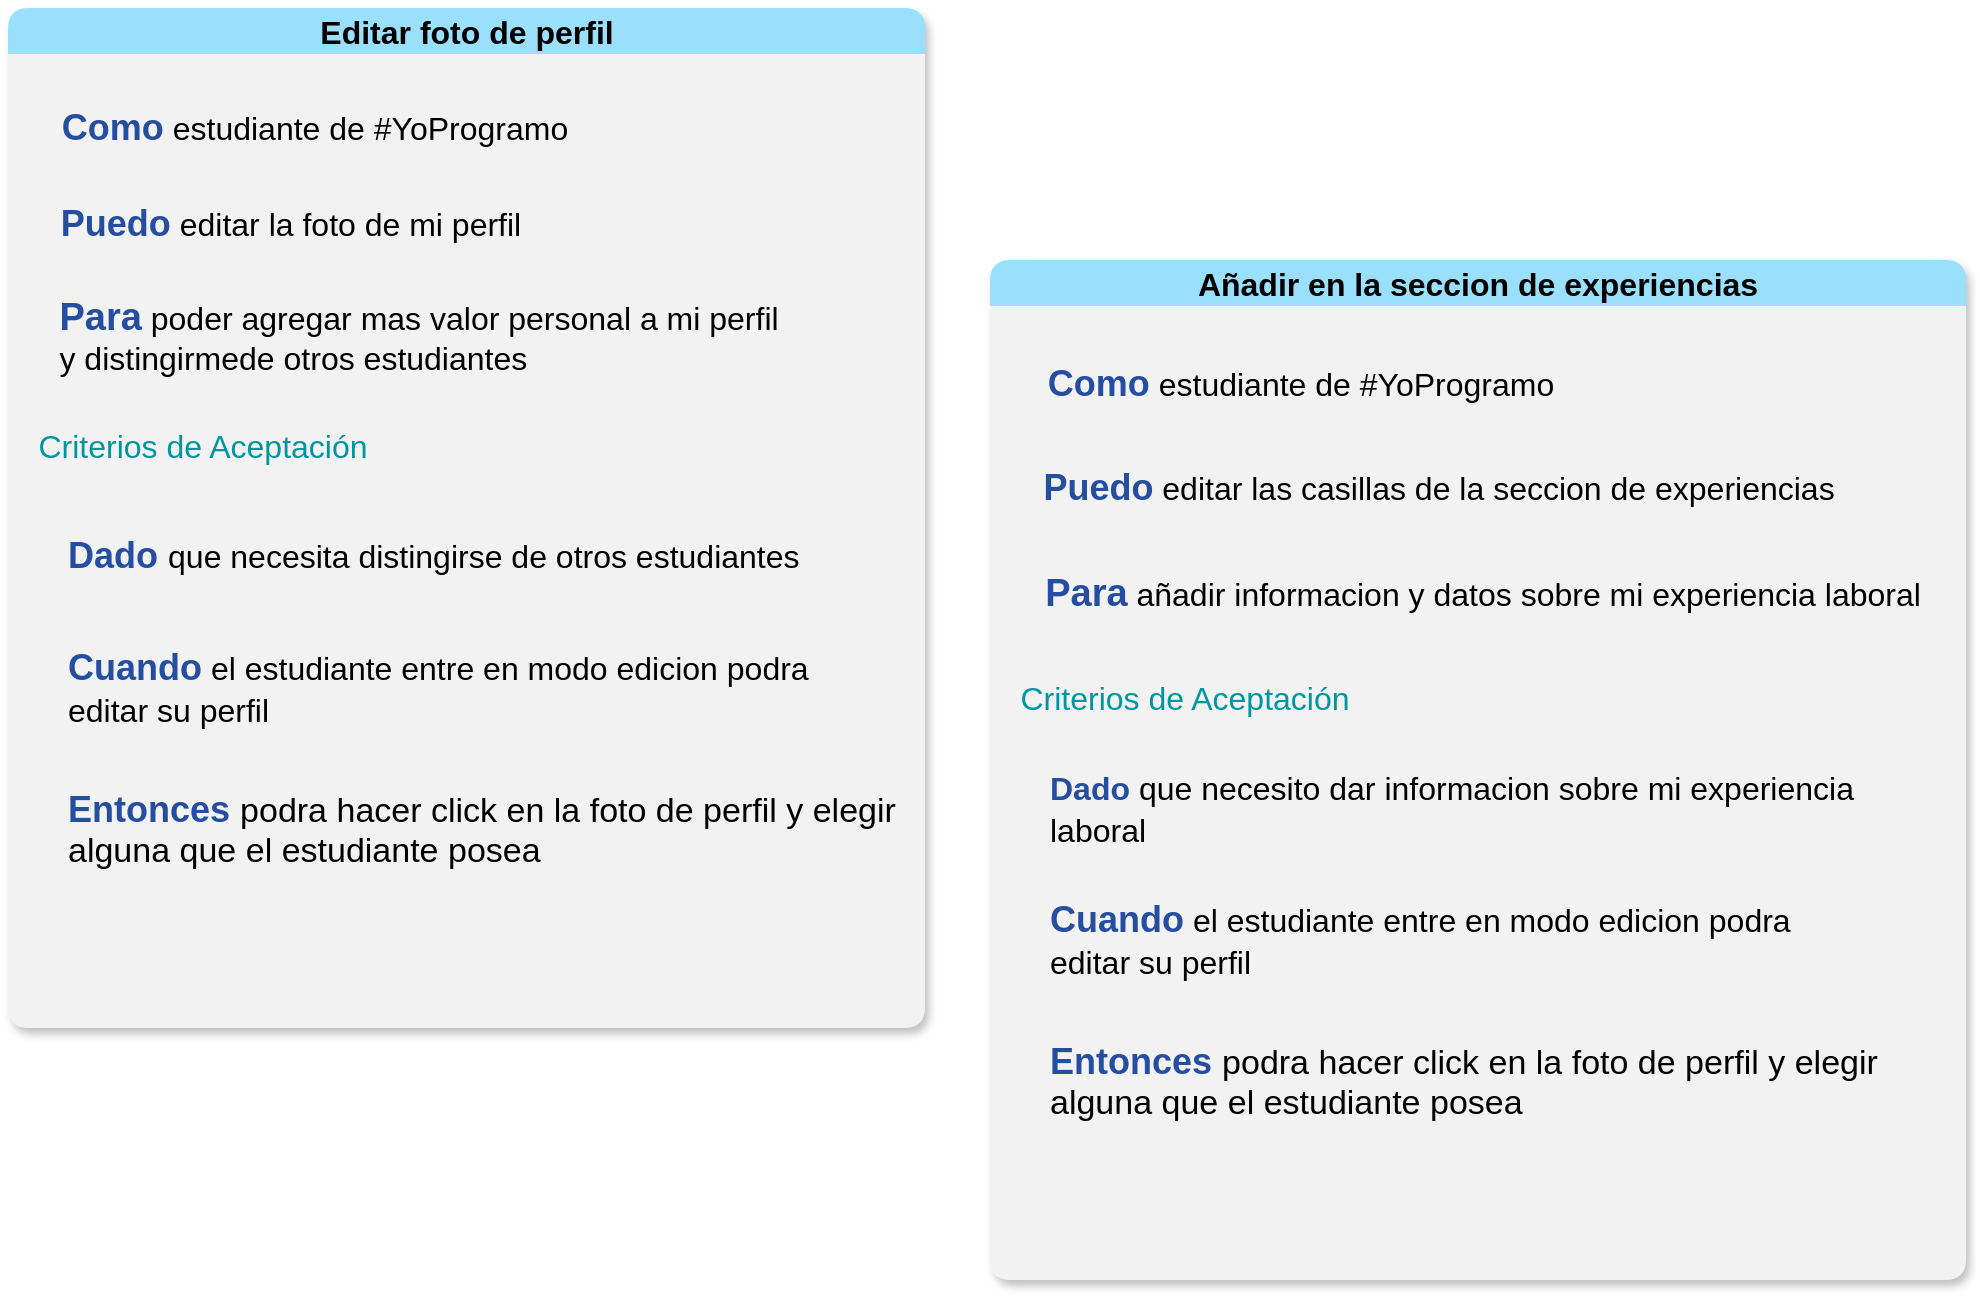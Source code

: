 <mxfile version="20.8.3" type="github">
  <diagram id="VT3ukQr_QPmnwt55tYps" name="Página-1">
    <mxGraphModel dx="1859" dy="1500" grid="0" gridSize="10" guides="1" tooltips="1" connect="1" arrows="1" fold="1" page="0" pageScale="1" pageWidth="827" pageHeight="1169" math="0" shadow="0">
      <root>
        <mxCell id="0" />
        <mxCell id="1" parent="0" />
        <mxCell id="O-t6rVWiQCJ-l5KhlSIw-2" value="Editar foto de perfil" style="swimlane;whiteSpace=wrap;html=1;fontSize=16;fillColor=#9ADFFC;strokeColor=none;gradientColor=none;swimlaneFillColor=#F2F2F2;rounded=1;shadow=1;" vertex="1" parent="1">
          <mxGeometry x="-430" y="-570" width="458.5" height="510" as="geometry" />
        </mxCell>
        <mxCell id="O-t6rVWiQCJ-l5KhlSIw-5" value="&lt;font style=&quot;vertical-align: inherit;&quot;&gt;&lt;font style=&quot;vertical-align: inherit;&quot;&gt;&lt;font style=&quot;vertical-align: inherit;&quot;&gt;&lt;font style=&quot;vertical-align: inherit;&quot;&gt;&lt;font style=&quot;vertical-align: inherit;&quot;&gt;&lt;font style=&quot;vertical-align: inherit;&quot;&gt;&lt;font style=&quot;vertical-align: inherit;&quot;&gt;&lt;font style=&quot;vertical-align: inherit;&quot;&gt;&lt;font style=&quot;vertical-align: inherit;&quot;&gt;&lt;font style=&quot;vertical-align: inherit;&quot;&gt;&lt;font style=&quot;vertical-align: inherit;&quot;&gt;&lt;font style=&quot;vertical-align: inherit;&quot;&gt;&lt;font style=&quot;vertical-align: inherit;&quot;&gt;&lt;font style=&quot;vertical-align: inherit;&quot;&gt;&lt;font style=&quot;vertical-align: inherit;&quot;&gt;&lt;font style=&quot;vertical-align: inherit;&quot;&gt;&lt;font style=&quot;vertical-align: inherit;&quot;&gt;&lt;font style=&quot;vertical-align: inherit;&quot;&gt;&lt;font style=&quot;vertical-align: inherit;&quot;&gt;&lt;font style=&quot;vertical-align: inherit;&quot;&gt;&lt;font color=&quot;#254ea1&quot;&gt;&lt;b&gt;&lt;font style=&quot;font-size: 18px;&quot;&gt;Como&lt;/font&gt;&lt;/b&gt; &lt;/font&gt;estudiante de #YoProgramo&lt;/font&gt;&lt;/font&gt;&lt;/font&gt;&lt;/font&gt;&lt;/font&gt;&lt;/font&gt;&lt;/font&gt;&lt;/font&gt;&lt;/font&gt;&lt;/font&gt;&lt;/font&gt;&lt;/font&gt;&lt;/font&gt;&lt;/font&gt;&lt;/font&gt;&lt;/font&gt;&lt;/font&gt;&lt;/font&gt;&lt;br&gt;&lt;/font&gt;&lt;/font&gt;" style="text;html=1;align=center;verticalAlign=middle;resizable=0;points=[];autosize=1;strokeColor=none;fillColor=none;fontSize=16;" vertex="1" parent="O-t6rVWiQCJ-l5KhlSIw-2">
          <mxGeometry x="15" y="42.5" width="275" height="34" as="geometry" />
        </mxCell>
        <mxCell id="O-t6rVWiQCJ-l5KhlSIw-6" value="&lt;font style=&quot;vertical-align: inherit;&quot;&gt;&lt;font style=&quot;vertical-align: inherit;&quot;&gt;&lt;font style=&quot;vertical-align: inherit;&quot;&gt;&lt;font style=&quot;vertical-align: inherit;&quot;&gt;&lt;font style=&quot;vertical-align: inherit;&quot;&gt;&lt;font style=&quot;vertical-align: inherit;&quot;&gt;&lt;font style=&quot;vertical-align: inherit;&quot;&gt;&lt;font style=&quot;vertical-align: inherit;&quot;&gt;&lt;b&gt;&lt;font color=&quot;#254ea1&quot; style=&quot;font-size: 18px;&quot;&gt;Puedo&lt;/font&gt;&lt;/b&gt; editar la foto de&amp;nbsp;&lt;/font&gt;&lt;/font&gt;&lt;font style=&quot;vertical-align: inherit;&quot;&gt;&lt;font style=&quot;vertical-align: inherit;&quot;&gt;mi perfil&lt;/font&gt;&lt;/font&gt;&lt;br&gt;&lt;/font&gt;&lt;/font&gt;&lt;/font&gt;&lt;/font&gt;&lt;/font&gt;&lt;/font&gt;" style="text;html=1;align=center;verticalAlign=middle;resizable=0;points=[];autosize=1;strokeColor=none;fillColor=none;fontSize=16;" vertex="1" parent="O-t6rVWiQCJ-l5KhlSIw-2">
          <mxGeometry x="15" y="91" width="251" height="34" as="geometry" />
        </mxCell>
        <mxCell id="O-t6rVWiQCJ-l5KhlSIw-7" value="&lt;font style=&quot;vertical-align: inherit;&quot;&gt;&lt;font style=&quot;vertical-align: inherit;&quot;&gt;&lt;font style=&quot;vertical-align: inherit;&quot;&gt;&lt;font style=&quot;vertical-align: inherit;&quot;&gt;&lt;b&gt;&lt;font color=&quot;#254ea1&quot; style=&quot;font-size: 19px;&quot;&gt;Para&lt;/font&gt;&lt;/b&gt; poder agregar mas valor&amp;nbsp;&lt;/font&gt;&lt;/font&gt;&lt;font style=&quot;vertical-align: inherit;&quot;&gt;&lt;font style=&quot;vertical-align: inherit;&quot;&gt;personal a mi perfil &lt;br&gt;&lt;div style=&quot;text-align: left;&quot;&gt;&lt;font style=&quot;background-color: initial; vertical-align: inherit;&quot;&gt;&lt;font style=&quot;vertical-align: inherit;&quot;&gt;y distingirme&lt;/font&gt;&lt;/font&gt;&lt;span style=&quot;background-color: initial;&quot;&gt;de otros estudiantes&lt;/span&gt;&lt;/div&gt;&lt;/font&gt;&lt;/font&gt;&lt;/font&gt;&lt;/font&gt;" style="text;html=1;align=center;verticalAlign=middle;resizable=0;points=[];autosize=1;strokeColor=none;fillColor=none;fontSize=16;" vertex="1" parent="O-t6rVWiQCJ-l5KhlSIw-2">
          <mxGeometry x="15" y="136.5" width="380" height="54" as="geometry" />
        </mxCell>
        <mxCell id="O-t6rVWiQCJ-l5KhlSIw-9" value="&lt;font style=&quot;vertical-align: inherit;&quot;&gt;&lt;font style=&quot;vertical-align: inherit;&quot;&gt;&lt;font style=&quot;vertical-align: inherit;&quot;&gt;&lt;font color=&quot;#0096a1&quot; style=&quot;vertical-align: inherit;&quot;&gt;Criterios de Aceptación&lt;/font&gt;&lt;/font&gt;&lt;/font&gt;&lt;/font&gt;" style="text;html=1;align=center;verticalAlign=middle;resizable=0;points=[];autosize=1;strokeColor=none;fillColor=none;fontSize=16;" vertex="1" parent="O-t6rVWiQCJ-l5KhlSIw-2">
          <mxGeometry x="6" y="203.5" width="182" height="31" as="geometry" />
        </mxCell>
        <mxCell id="O-t6rVWiQCJ-l5KhlSIw-10" value="&lt;font style=&quot;vertical-align: inherit;&quot;&gt;&lt;font style=&quot;vertical-align: inherit;&quot;&gt;&lt;font style=&quot;vertical-align: inherit;&quot;&gt;&lt;font style=&quot;vertical-align: inherit;&quot;&gt;&lt;font style=&quot;vertical-align: inherit;&quot;&gt;&lt;font style=&quot;vertical-align: inherit;&quot;&gt;&lt;font style=&quot;vertical-align: inherit;&quot;&gt;&lt;font style=&quot;vertical-align: inherit;&quot;&gt;&lt;font style=&quot;font-size: 18px;&quot; color=&quot;#254ea1&quot;&gt;&lt;b&gt;Dado &lt;/b&gt;&lt;/font&gt;que necesita distingirse de otros estudiantes&lt;/font&gt;&lt;/font&gt;&lt;/font&gt;&lt;/font&gt;&lt;/font&gt;&lt;/font&gt;&lt;/font&gt;&lt;/font&gt;" style="text;html=1;align=left;verticalAlign=middle;resizable=0;points=[];autosize=1;strokeColor=none;fillColor=none;fontSize=16;" vertex="1" parent="O-t6rVWiQCJ-l5KhlSIw-2">
          <mxGeometry x="27.5" y="256.5" width="388" height="35" as="geometry" />
        </mxCell>
        <mxCell id="O-t6rVWiQCJ-l5KhlSIw-11" value="&lt;font style=&quot;vertical-align: inherit;&quot;&gt;&lt;font style=&quot;vertical-align: inherit;&quot;&gt;&lt;font style=&quot;vertical-align: inherit;&quot;&gt;&lt;font style=&quot;vertical-align: inherit;&quot;&gt;&lt;font style=&quot;vertical-align: inherit;&quot;&gt;&lt;font style=&quot;vertical-align: inherit;&quot;&gt;&lt;font style=&quot;vertical-align: inherit;&quot;&gt;&lt;font style=&quot;vertical-align: inherit;&quot;&gt;&lt;font style=&quot;font-size: 18px;&quot; color=&quot;#254ea1&quot;&gt;&lt;b style=&quot;&quot;&gt;Cuando&lt;/b&gt;&lt;/font&gt; el estudiante entre en modo edicion podra &lt;br&gt;editar su perfil&lt;/font&gt;&lt;/font&gt;&lt;/font&gt;&lt;/font&gt;&lt;/font&gt;&lt;/font&gt;&lt;/font&gt;&lt;/font&gt;" style="text;html=1;align=left;verticalAlign=middle;resizable=0;points=[];autosize=1;strokeColor=none;fillColor=none;fontSize=16;" vertex="1" parent="O-t6rVWiQCJ-l5KhlSIw-2">
          <mxGeometry x="27.5" y="312.5" width="393" height="54" as="geometry" />
        </mxCell>
        <mxCell id="O-t6rVWiQCJ-l5KhlSIw-12" value="&lt;font style=&quot;vertical-align: inherit;&quot;&gt;&lt;font style=&quot;vertical-align: inherit;&quot;&gt;&lt;font style=&quot;vertical-align: inherit;&quot;&gt;&lt;font style=&quot;vertical-align: inherit;&quot;&gt;&lt;font color=&quot;#254ea1&quot; style=&quot;font-size: 18px;&quot;&gt;&lt;b&gt;Entonces &lt;/b&gt;&lt;/font&gt;&lt;span style=&quot;font-size: 17px;&quot;&gt;podra hacer click en la foto de perfil y elegir &lt;/span&gt;&lt;br&gt;&lt;span style=&quot;font-size: 17px;&quot;&gt;alguna que el estudiante posea&amp;nbsp;&lt;/span&gt;&lt;/font&gt;&lt;/font&gt;&lt;/font&gt;&lt;/font&gt;" style="text;html=1;align=left;verticalAlign=middle;resizable=0;points=[];autosize=1;strokeColor=none;fillColor=none;fontSize=16;" vertex="1" parent="O-t6rVWiQCJ-l5KhlSIw-2">
          <mxGeometry x="27.5" y="382.5" width="437" height="56" as="geometry" />
        </mxCell>
        <mxCell id="O-t6rVWiQCJ-l5KhlSIw-31" value="Añadir en la seccion de experiencias" style="swimlane;whiteSpace=wrap;html=1;fontSize=16;fillColor=#9ADFFC;strokeColor=none;gradientColor=none;swimlaneFillColor=#F2F2F2;rounded=1;shadow=1;" vertex="1" parent="1">
          <mxGeometry x="61" y="-444" width="488" height="510" as="geometry" />
        </mxCell>
        <mxCell id="O-t6rVWiQCJ-l5KhlSIw-32" value="&lt;font style=&quot;vertical-align: inherit;&quot;&gt;&lt;font style=&quot;vertical-align: inherit;&quot;&gt;&lt;font style=&quot;vertical-align: inherit;&quot;&gt;&lt;font style=&quot;vertical-align: inherit;&quot;&gt;&lt;font style=&quot;vertical-align: inherit;&quot;&gt;&lt;font style=&quot;vertical-align: inherit;&quot;&gt;&lt;font style=&quot;vertical-align: inherit;&quot;&gt;&lt;font style=&quot;vertical-align: inherit;&quot;&gt;&lt;font style=&quot;vertical-align: inherit;&quot;&gt;&lt;font style=&quot;vertical-align: inherit;&quot;&gt;&lt;font style=&quot;vertical-align: inherit;&quot;&gt;&lt;font style=&quot;vertical-align: inherit;&quot;&gt;&lt;font style=&quot;vertical-align: inherit;&quot;&gt;&lt;font style=&quot;vertical-align: inherit;&quot;&gt;&lt;font style=&quot;vertical-align: inherit;&quot;&gt;&lt;font style=&quot;vertical-align: inherit;&quot;&gt;&lt;font style=&quot;vertical-align: inherit;&quot;&gt;&lt;font style=&quot;vertical-align: inherit;&quot;&gt;&lt;font style=&quot;vertical-align: inherit;&quot;&gt;&lt;font style=&quot;vertical-align: inherit;&quot;&gt;&lt;font color=&quot;#254ea1&quot;&gt;&lt;b&gt;&lt;font style=&quot;font-size: 18px;&quot;&gt;Como&lt;/font&gt;&lt;/b&gt; &lt;/font&gt;estudiante de #YoProgramo&lt;/font&gt;&lt;/font&gt;&lt;/font&gt;&lt;/font&gt;&lt;/font&gt;&lt;/font&gt;&lt;/font&gt;&lt;/font&gt;&lt;/font&gt;&lt;/font&gt;&lt;/font&gt;&lt;/font&gt;&lt;/font&gt;&lt;/font&gt;&lt;/font&gt;&lt;/font&gt;&lt;/font&gt;&lt;/font&gt;&lt;br&gt;&lt;/font&gt;&lt;/font&gt;" style="text;html=1;align=center;verticalAlign=middle;resizable=0;points=[];autosize=1;strokeColor=none;fillColor=none;fontSize=16;" vertex="1" parent="O-t6rVWiQCJ-l5KhlSIw-31">
          <mxGeometry x="17.5" y="45" width="275" height="34" as="geometry" />
        </mxCell>
        <mxCell id="O-t6rVWiQCJ-l5KhlSIw-33" value="&lt;font style=&quot;vertical-align: inherit;&quot;&gt;&lt;font style=&quot;vertical-align: inherit;&quot;&gt;&lt;font style=&quot;vertical-align: inherit;&quot;&gt;&lt;font style=&quot;vertical-align: inherit;&quot;&gt;&lt;font style=&quot;vertical-align: inherit;&quot;&gt;&lt;font style=&quot;vertical-align: inherit;&quot;&gt;&lt;font style=&quot;vertical-align: inherit;&quot;&gt;&lt;font style=&quot;vertical-align: inherit;&quot;&gt;&lt;b&gt;&lt;font color=&quot;#254ea1&quot; style=&quot;font-size: 18px;&quot;&gt;Puedo&lt;/font&gt;&lt;/b&gt;&amp;nbsp;editar las casillas de la seccion de experiencias&lt;/font&gt;&lt;/font&gt;&lt;br&gt;&lt;/font&gt;&lt;/font&gt;&lt;/font&gt;&lt;/font&gt;&lt;/font&gt;&lt;/font&gt;" style="text;html=1;align=center;verticalAlign=middle;resizable=0;points=[];autosize=1;strokeColor=none;fillColor=none;fontSize=16;" vertex="1" parent="O-t6rVWiQCJ-l5KhlSIw-31">
          <mxGeometry x="16" y="97" width="416" height="34" as="geometry" />
        </mxCell>
        <mxCell id="O-t6rVWiQCJ-l5KhlSIw-34" value="&lt;font style=&quot;vertical-align: inherit;&quot;&gt;&lt;font style=&quot;vertical-align: inherit;&quot;&gt;&lt;font style=&quot;vertical-align: inherit;&quot;&gt;&lt;font style=&quot;vertical-align: inherit;&quot;&gt;&lt;b&gt;&lt;font color=&quot;#254ea1&quot; style=&quot;font-size: 19px;&quot;&gt;Para&lt;/font&gt;&lt;/b&gt;&amp;nbsp;añadir informacion y datos sobre mi experiencia laboral&lt;/font&gt;&lt;/font&gt;&lt;/font&gt;&lt;/font&gt;" style="text;html=1;align=center;verticalAlign=middle;resizable=0;points=[];autosize=1;strokeColor=none;fillColor=none;fontSize=16;" vertex="1" parent="O-t6rVWiQCJ-l5KhlSIw-31">
          <mxGeometry x="17.5" y="149" width="457" height="35" as="geometry" />
        </mxCell>
        <mxCell id="O-t6rVWiQCJ-l5KhlSIw-35" value="&lt;font style=&quot;vertical-align: inherit;&quot;&gt;&lt;font style=&quot;vertical-align: inherit;&quot;&gt;&lt;font style=&quot;vertical-align: inherit;&quot;&gt;&lt;font color=&quot;#0096a1&quot; style=&quot;vertical-align: inherit;&quot;&gt;Criterios de Aceptación&lt;/font&gt;&lt;/font&gt;&lt;/font&gt;&lt;/font&gt;" style="text;html=1;align=center;verticalAlign=middle;resizable=0;points=[];autosize=1;strokeColor=none;fillColor=none;fontSize=16;" vertex="1" parent="O-t6rVWiQCJ-l5KhlSIw-31">
          <mxGeometry x="6" y="203.5" width="182" height="31" as="geometry" />
        </mxCell>
        <mxCell id="O-t6rVWiQCJ-l5KhlSIw-36" value="&lt;font style=&quot;vertical-align: inherit;&quot;&gt;&lt;font style=&quot;vertical-align: inherit;&quot;&gt;&lt;font style=&quot;vertical-align: inherit;&quot;&gt;&lt;font style=&quot;vertical-align: inherit;&quot;&gt;&lt;font style=&quot;vertical-align: inherit;&quot;&gt;&lt;font style=&quot;vertical-align: inherit;&quot;&gt;&lt;font style=&quot;vertical-align: inherit;&quot;&gt;&lt;font style=&quot;vertical-align: inherit;&quot;&gt;&lt;font style=&quot;font-size: 18px;&quot; color=&quot;#254ea1&quot;&gt;&lt;b style=&quot;font-size: 16px;&quot;&gt;Dado &lt;/b&gt;&lt;/font&gt;que necesito dar informacion sobre mi experiencia&amp;nbsp;&lt;br&gt;&lt;/font&gt;&lt;/font&gt;&lt;/font&gt;&lt;/font&gt;&lt;/font&gt;&lt;/font&gt;laboral&lt;br&gt;&lt;/font&gt;&lt;/font&gt;" style="text;html=1;align=left;verticalAlign=middle;resizable=0;points=[];autosize=1;strokeColor=none;fillColor=none;fontSize=16;" vertex="1" parent="O-t6rVWiQCJ-l5KhlSIw-31">
          <mxGeometry x="27.5" y="246.5" width="425" height="54" as="geometry" />
        </mxCell>
        <mxCell id="O-t6rVWiQCJ-l5KhlSIw-37" value="&lt;font style=&quot;vertical-align: inherit;&quot;&gt;&lt;font style=&quot;vertical-align: inherit;&quot;&gt;&lt;font style=&quot;vertical-align: inherit;&quot;&gt;&lt;font style=&quot;vertical-align: inherit;&quot;&gt;&lt;font style=&quot;vertical-align: inherit;&quot;&gt;&lt;font style=&quot;vertical-align: inherit;&quot;&gt;&lt;font style=&quot;vertical-align: inherit;&quot;&gt;&lt;font style=&quot;vertical-align: inherit;&quot;&gt;&lt;font style=&quot;font-size: 18px;&quot; color=&quot;#254ea1&quot;&gt;&lt;b style=&quot;&quot;&gt;Cuando&lt;/b&gt;&lt;/font&gt; el estudiante entre en modo edicion podra &lt;br&gt;editar su perfil&lt;/font&gt;&lt;/font&gt;&lt;/font&gt;&lt;/font&gt;&lt;/font&gt;&lt;/font&gt;&lt;/font&gt;&lt;/font&gt;" style="text;html=1;align=left;verticalAlign=middle;resizable=0;points=[];autosize=1;strokeColor=none;fillColor=none;fontSize=16;" vertex="1" parent="O-t6rVWiQCJ-l5KhlSIw-31">
          <mxGeometry x="27.5" y="312.5" width="393" height="54" as="geometry" />
        </mxCell>
        <mxCell id="O-t6rVWiQCJ-l5KhlSIw-38" value="&lt;font style=&quot;vertical-align: inherit;&quot;&gt;&lt;font style=&quot;vertical-align: inherit;&quot;&gt;&lt;font style=&quot;vertical-align: inherit;&quot;&gt;&lt;font style=&quot;vertical-align: inherit;&quot;&gt;&lt;font color=&quot;#254ea1&quot; style=&quot;font-size: 18px;&quot;&gt;&lt;b&gt;Entonces &lt;/b&gt;&lt;/font&gt;&lt;span style=&quot;font-size: 17px;&quot;&gt;podra hacer click en la foto de perfil y elegir &lt;/span&gt;&lt;br&gt;&lt;span style=&quot;font-size: 17px;&quot;&gt;alguna que el estudiante posea&amp;nbsp;&lt;/span&gt;&lt;/font&gt;&lt;/font&gt;&lt;/font&gt;&lt;/font&gt;" style="text;html=1;align=left;verticalAlign=middle;resizable=0;points=[];autosize=1;strokeColor=none;fillColor=none;fontSize=16;" vertex="1" parent="O-t6rVWiQCJ-l5KhlSIw-31">
          <mxGeometry x="27.5" y="382.5" width="437" height="56" as="geometry" />
        </mxCell>
      </root>
    </mxGraphModel>
  </diagram>
</mxfile>
